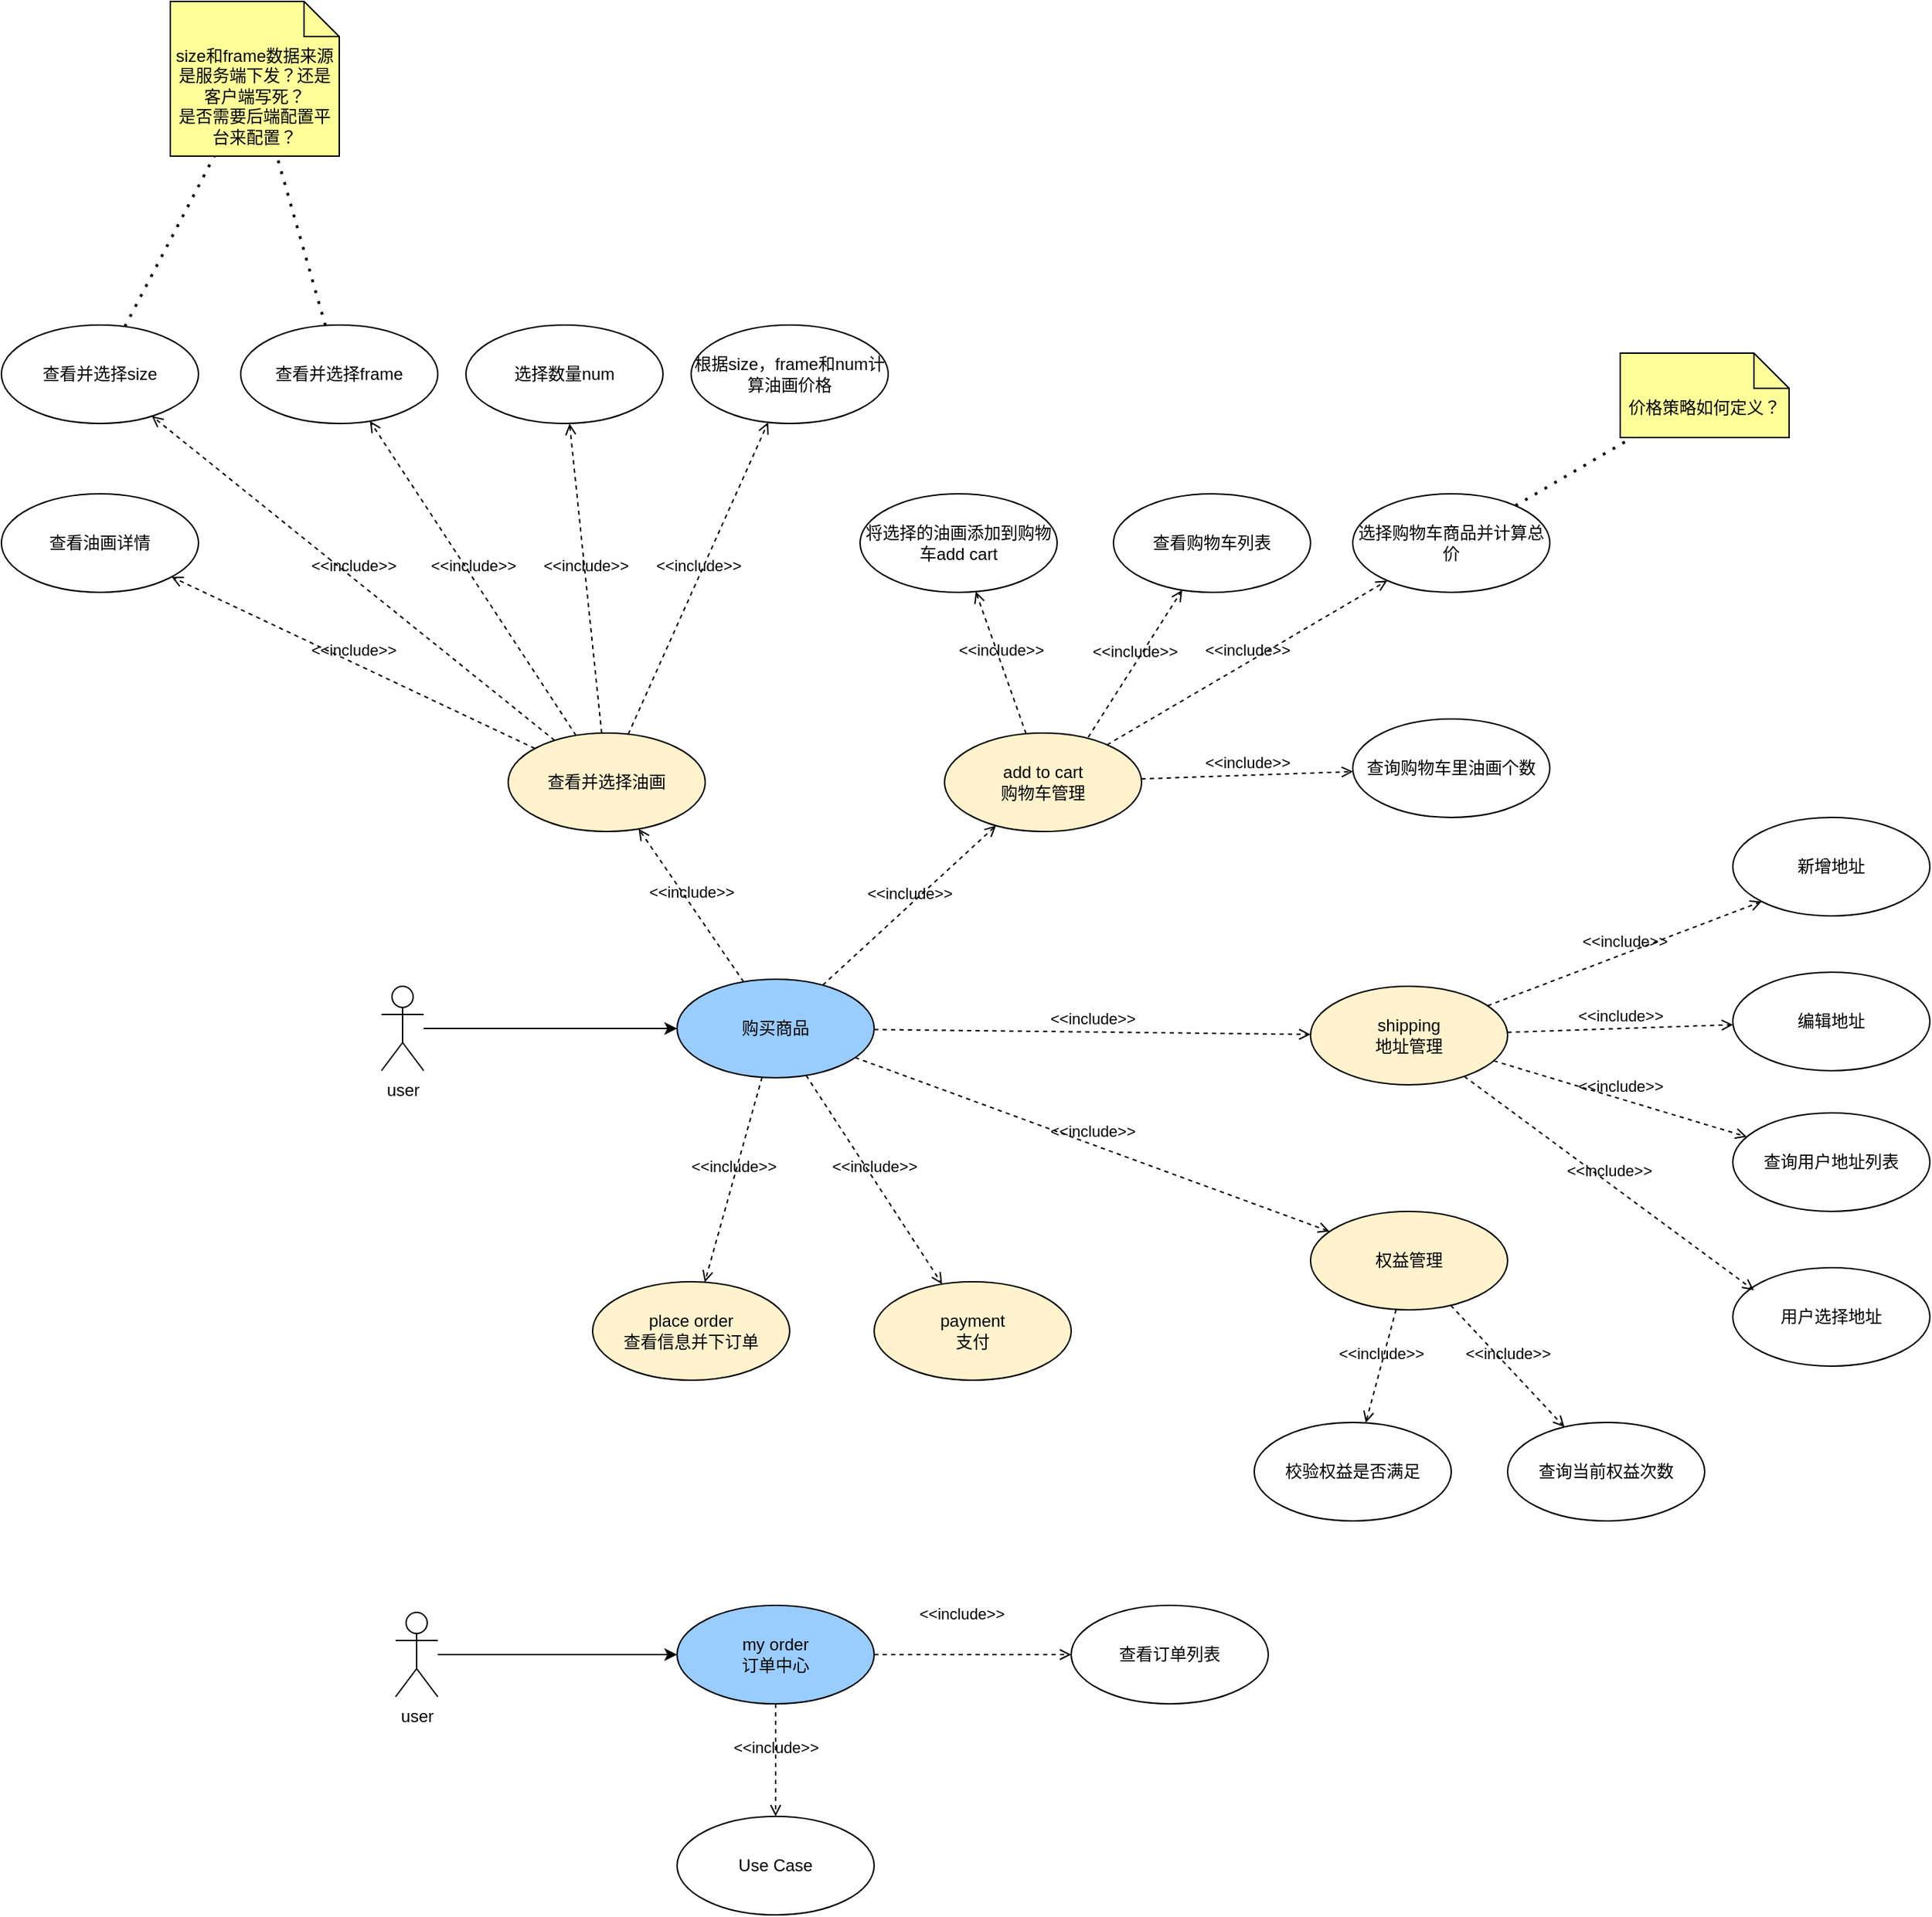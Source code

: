 <mxfile version="21.3.2" type="github">
  <diagram name="第 1 页" id="SmtNtoaHcrcVJSKYjc0B">
    <mxGraphModel dx="2501" dy="1933" grid="1" gridSize="10" guides="1" tooltips="1" connect="1" arrows="1" fold="1" page="1" pageScale="1" pageWidth="827" pageHeight="1169" math="0" shadow="0">
      <root>
        <mxCell id="0" />
        <mxCell id="1" parent="0" />
        <mxCell id="VZaIuahMytYnxe0hDQHc-55" style="edgeStyle=orthogonalEdgeStyle;rounded=0;orthogonalLoop=1;jettySize=auto;html=1;" parent="1" source="VZaIuahMytYnxe0hDQHc-1" target="VZaIuahMytYnxe0hDQHc-2" edge="1">
          <mxGeometry relative="1" as="geometry" />
        </mxCell>
        <mxCell id="VZaIuahMytYnxe0hDQHc-1" value="user" style="shape=umlActor;verticalLabelPosition=bottom;verticalAlign=top;html=1;" parent="1" vertex="1">
          <mxGeometry x="-290" y="110" width="30" height="60" as="geometry" />
        </mxCell>
        <mxCell id="VZaIuahMytYnxe0hDQHc-2" value="购买商品" style="ellipse;whiteSpace=wrap;html=1;fillColor=#99CCFF;" parent="1" vertex="1">
          <mxGeometry x="-80" y="105" width="140" height="70" as="geometry" />
        </mxCell>
        <mxCell id="VZaIuahMytYnxe0hDQHc-8" value="查看并选择油画" style="ellipse;whiteSpace=wrap;html=1;fillColor=#FFF2CC;" parent="1" vertex="1">
          <mxGeometry x="-200" y="-70" width="140" height="70" as="geometry" />
        </mxCell>
        <mxCell id="VZaIuahMytYnxe0hDQHc-9" value="add to cart&lt;br&gt;购物车管理" style="ellipse;whiteSpace=wrap;html=1;fillColor=#FFF2CC;" parent="1" vertex="1">
          <mxGeometry x="110" y="-70" width="140" height="70" as="geometry" />
        </mxCell>
        <mxCell id="VZaIuahMytYnxe0hDQHc-10" value="shipping&lt;br&gt;地址管理" style="ellipse;whiteSpace=wrap;html=1;fillColor=#FFF2CC;" parent="1" vertex="1">
          <mxGeometry x="370" y="110" width="140" height="70" as="geometry" />
        </mxCell>
        <mxCell id="VZaIuahMytYnxe0hDQHc-11" value="&amp;lt;&amp;lt;include&amp;gt;&amp;gt;" style="html=1;verticalAlign=bottom;labelBackgroundColor=none;endArrow=open;endFill=0;dashed=1;rounded=0;" parent="1" source="VZaIuahMytYnxe0hDQHc-2" target="VZaIuahMytYnxe0hDQHc-8" edge="1">
          <mxGeometry width="160" relative="1" as="geometry">
            <mxPoint x="180" y="30" as="sourcePoint" />
            <mxPoint x="340" y="30" as="targetPoint" />
          </mxGeometry>
        </mxCell>
        <mxCell id="VZaIuahMytYnxe0hDQHc-12" value="&amp;lt;&amp;lt;include&amp;gt;&amp;gt;" style="html=1;verticalAlign=bottom;labelBackgroundColor=none;endArrow=open;endFill=0;dashed=1;rounded=0;" parent="1" source="VZaIuahMytYnxe0hDQHc-2" target="VZaIuahMytYnxe0hDQHc-9" edge="1">
          <mxGeometry width="160" relative="1" as="geometry">
            <mxPoint x="90" y="270" as="sourcePoint" />
            <mxPoint x="250" y="270" as="targetPoint" />
          </mxGeometry>
        </mxCell>
        <mxCell id="VZaIuahMytYnxe0hDQHc-13" value="&amp;lt;&amp;lt;include&amp;gt;&amp;gt;" style="html=1;verticalAlign=bottom;labelBackgroundColor=none;endArrow=open;endFill=0;dashed=1;rounded=0;" parent="1" source="VZaIuahMytYnxe0hDQHc-2" target="VZaIuahMytYnxe0hDQHc-10" edge="1">
          <mxGeometry width="160" relative="1" as="geometry">
            <mxPoint x="-60" y="320" as="sourcePoint" />
            <mxPoint x="100" y="320" as="targetPoint" />
          </mxGeometry>
        </mxCell>
        <mxCell id="VZaIuahMytYnxe0hDQHc-14" value="place order&lt;br&gt;查看信息并下订单" style="ellipse;whiteSpace=wrap;html=1;fillColor=#FFF2CC;" parent="1" vertex="1">
          <mxGeometry x="-140" y="320" width="140" height="70" as="geometry" />
        </mxCell>
        <mxCell id="VZaIuahMytYnxe0hDQHc-15" value="&amp;lt;&amp;lt;include&amp;gt;&amp;gt;" style="html=1;verticalAlign=bottom;labelBackgroundColor=none;endArrow=open;endFill=0;dashed=1;rounded=0;" parent="1" source="VZaIuahMytYnxe0hDQHc-2" target="VZaIuahMytYnxe0hDQHc-14" edge="1">
          <mxGeometry width="160" relative="1" as="geometry">
            <mxPoint x="-110" y="220" as="sourcePoint" />
            <mxPoint x="50" y="220" as="targetPoint" />
          </mxGeometry>
        </mxCell>
        <mxCell id="VZaIuahMytYnxe0hDQHc-16" value="权益管理" style="ellipse;whiteSpace=wrap;html=1;fillColor=#FFF2CC;" parent="1" vertex="1">
          <mxGeometry x="370" y="270" width="140" height="70" as="geometry" />
        </mxCell>
        <mxCell id="VZaIuahMytYnxe0hDQHc-17" value="&amp;lt;&amp;lt;include&amp;gt;&amp;gt;" style="html=1;verticalAlign=bottom;labelBackgroundColor=none;endArrow=open;endFill=0;dashed=1;rounded=0;" parent="1" source="VZaIuahMytYnxe0hDQHc-2" target="VZaIuahMytYnxe0hDQHc-16" edge="1">
          <mxGeometry width="160" relative="1" as="geometry">
            <mxPoint x="-190" y="240" as="sourcePoint" />
            <mxPoint x="-30" y="240" as="targetPoint" />
          </mxGeometry>
        </mxCell>
        <mxCell id="VZaIuahMytYnxe0hDQHc-18" value="查看油画详情" style="ellipse;whiteSpace=wrap;html=1;" parent="1" vertex="1">
          <mxGeometry x="-560" y="-240" width="140" height="70" as="geometry" />
        </mxCell>
        <mxCell id="VZaIuahMytYnxe0hDQHc-19" value="payment&lt;br&gt;支付" style="ellipse;whiteSpace=wrap;html=1;fillColor=#FFF2CC;" parent="1" vertex="1">
          <mxGeometry x="60" y="320" width="140" height="70" as="geometry" />
        </mxCell>
        <mxCell id="VZaIuahMytYnxe0hDQHc-20" value="&amp;lt;&amp;lt;include&amp;gt;&amp;gt;" style="html=1;verticalAlign=bottom;labelBackgroundColor=none;endArrow=open;endFill=0;dashed=1;rounded=0;" parent="1" source="VZaIuahMytYnxe0hDQHc-2" target="VZaIuahMytYnxe0hDQHc-19" edge="1">
          <mxGeometry width="160" relative="1" as="geometry">
            <mxPoint x="-170" y="230" as="sourcePoint" />
            <mxPoint x="-10" y="230" as="targetPoint" />
          </mxGeometry>
        </mxCell>
        <mxCell id="VZaIuahMytYnxe0hDQHc-21" value="&amp;lt;&amp;lt;include&amp;gt;&amp;gt;" style="html=1;verticalAlign=bottom;labelBackgroundColor=none;endArrow=open;endFill=0;dashed=1;rounded=0;" parent="1" source="VZaIuahMytYnxe0hDQHc-8" target="VZaIuahMytYnxe0hDQHc-18" edge="1">
          <mxGeometry width="160" relative="1" as="geometry">
            <mxPoint x="-100" y="-160" as="sourcePoint" />
            <mxPoint x="60" y="-160" as="targetPoint" />
          </mxGeometry>
        </mxCell>
        <mxCell id="VZaIuahMytYnxe0hDQHc-22" value="查看并选择frame" style="ellipse;whiteSpace=wrap;html=1;" parent="1" vertex="1">
          <mxGeometry x="-390" y="-360" width="140" height="70" as="geometry" />
        </mxCell>
        <mxCell id="VZaIuahMytYnxe0hDQHc-23" value="查看并选择size" style="ellipse;whiteSpace=wrap;html=1;" parent="1" vertex="1">
          <mxGeometry x="-560" y="-360" width="140" height="70" as="geometry" />
        </mxCell>
        <mxCell id="VZaIuahMytYnxe0hDQHc-24" value="&amp;lt;&amp;lt;include&amp;gt;&amp;gt;" style="html=1;verticalAlign=bottom;labelBackgroundColor=none;endArrow=open;endFill=0;dashed=1;rounded=0;" parent="1" source="VZaIuahMytYnxe0hDQHc-8" target="VZaIuahMytYnxe0hDQHc-23" edge="1">
          <mxGeometry width="160" relative="1" as="geometry">
            <mxPoint x="40" y="-100" as="sourcePoint" />
            <mxPoint x="200" y="-100" as="targetPoint" />
          </mxGeometry>
        </mxCell>
        <mxCell id="VZaIuahMytYnxe0hDQHc-25" value="&amp;lt;&amp;lt;include&amp;gt;&amp;gt;" style="html=1;verticalAlign=bottom;labelBackgroundColor=none;endArrow=open;endFill=0;dashed=1;rounded=0;" parent="1" source="VZaIuahMytYnxe0hDQHc-8" target="VZaIuahMytYnxe0hDQHc-22" edge="1">
          <mxGeometry width="160" relative="1" as="geometry">
            <mxPoint x="130" y="-110" as="sourcePoint" />
            <mxPoint x="290" y="-110" as="targetPoint" />
          </mxGeometry>
        </mxCell>
        <mxCell id="VZaIuahMytYnxe0hDQHc-26" value="&amp;lt;&amp;lt;include&amp;gt;&amp;gt;" style="html=1;verticalAlign=bottom;labelBackgroundColor=none;endArrow=open;endFill=0;dashed=1;rounded=0;" parent="1" source="VZaIuahMytYnxe0hDQHc-8" target="VZaIuahMytYnxe0hDQHc-27" edge="1">
          <mxGeometry width="160" relative="1" as="geometry">
            <mxPoint x="130" y="-120" as="sourcePoint" />
            <mxPoint x="60" y="-100" as="targetPoint" />
          </mxGeometry>
        </mxCell>
        <mxCell id="VZaIuahMytYnxe0hDQHc-27" value="选择数量num" style="ellipse;whiteSpace=wrap;html=1;" parent="1" vertex="1">
          <mxGeometry x="-230" y="-360" width="140" height="70" as="geometry" />
        </mxCell>
        <mxCell id="VZaIuahMytYnxe0hDQHc-28" value="根据size，frame和num计算油画价格" style="ellipse;whiteSpace=wrap;html=1;" parent="1" vertex="1">
          <mxGeometry x="-70" y="-360" width="140" height="70" as="geometry" />
        </mxCell>
        <mxCell id="VZaIuahMytYnxe0hDQHc-29" value="&amp;lt;&amp;lt;include&amp;gt;&amp;gt;" style="html=1;verticalAlign=bottom;labelBackgroundColor=none;endArrow=open;endFill=0;dashed=1;rounded=0;" parent="1" source="VZaIuahMytYnxe0hDQHc-8" target="VZaIuahMytYnxe0hDQHc-28" edge="1">
          <mxGeometry width="160" relative="1" as="geometry">
            <mxPoint x="60" y="-80" as="sourcePoint" />
            <mxPoint x="220" y="-80" as="targetPoint" />
          </mxGeometry>
        </mxCell>
        <mxCell id="VZaIuahMytYnxe0hDQHc-30" value="将选择的油画添加到购物车add cart" style="ellipse;whiteSpace=wrap;html=1;" parent="1" vertex="1">
          <mxGeometry x="50" y="-240" width="140" height="70" as="geometry" />
        </mxCell>
        <mxCell id="VZaIuahMytYnxe0hDQHc-31" value="&amp;lt;&amp;lt;include&amp;gt;&amp;gt;" style="html=1;verticalAlign=bottom;labelBackgroundColor=none;endArrow=open;endFill=0;dashed=1;rounded=0;" parent="1" source="VZaIuahMytYnxe0hDQHc-9" target="VZaIuahMytYnxe0hDQHc-30" edge="1">
          <mxGeometry width="160" relative="1" as="geometry">
            <mxPoint x="240" y="-80" as="sourcePoint" />
            <mxPoint x="400" y="-80" as="targetPoint" />
          </mxGeometry>
        </mxCell>
        <mxCell id="VZaIuahMytYnxe0hDQHc-32" value="查看购物车列表" style="ellipse;whiteSpace=wrap;html=1;" parent="1" vertex="1">
          <mxGeometry x="230" y="-240" width="140" height="70" as="geometry" />
        </mxCell>
        <mxCell id="VZaIuahMytYnxe0hDQHc-33" value="&amp;lt;&amp;lt;include&amp;gt;&amp;gt;" style="html=1;verticalAlign=bottom;labelBackgroundColor=none;endArrow=open;endFill=0;dashed=1;rounded=0;exitX=0.729;exitY=0.043;exitDx=0;exitDy=0;exitPerimeter=0;" parent="1" source="VZaIuahMytYnxe0hDQHc-9" target="VZaIuahMytYnxe0hDQHc-32" edge="1">
          <mxGeometry width="160" relative="1" as="geometry">
            <mxPoint x="220" y="-80" as="sourcePoint" />
            <mxPoint x="380" y="-80" as="targetPoint" />
          </mxGeometry>
        </mxCell>
        <mxCell id="VZaIuahMytYnxe0hDQHc-34" value="查询当前权益次数" style="ellipse;whiteSpace=wrap;html=1;" parent="1" vertex="1">
          <mxGeometry x="510" y="420" width="140" height="70" as="geometry" />
        </mxCell>
        <mxCell id="VZaIuahMytYnxe0hDQHc-35" value="&amp;lt;&amp;lt;include&amp;gt;&amp;gt;" style="html=1;verticalAlign=bottom;labelBackgroundColor=none;endArrow=open;endFill=0;dashed=1;rounded=0;" parent="1" source="VZaIuahMytYnxe0hDQHc-16" target="VZaIuahMytYnxe0hDQHc-34" edge="1">
          <mxGeometry width="160" relative="1" as="geometry">
            <mxPoint x="280" y="250" as="sourcePoint" />
            <mxPoint x="440" y="250" as="targetPoint" />
          </mxGeometry>
        </mxCell>
        <mxCell id="VZaIuahMytYnxe0hDQHc-36" value="校验权益是否满足" style="ellipse;whiteSpace=wrap;html=1;" parent="1" vertex="1">
          <mxGeometry x="330" y="420" width="140" height="70" as="geometry" />
        </mxCell>
        <mxCell id="VZaIuahMytYnxe0hDQHc-37" value="&amp;lt;&amp;lt;include&amp;gt;&amp;gt;" style="html=1;verticalAlign=bottom;labelBackgroundColor=none;endArrow=open;endFill=0;dashed=1;rounded=0;" parent="1" source="VZaIuahMytYnxe0hDQHc-16" target="VZaIuahMytYnxe0hDQHc-36" edge="1">
          <mxGeometry width="160" relative="1" as="geometry">
            <mxPoint x="120" y="460" as="sourcePoint" />
            <mxPoint x="280" y="460" as="targetPoint" />
          </mxGeometry>
        </mxCell>
        <mxCell id="VZaIuahMytYnxe0hDQHc-38" value="选择购物车商品并计算总价" style="ellipse;whiteSpace=wrap;html=1;" parent="1" vertex="1">
          <mxGeometry x="400" y="-240" width="140" height="70" as="geometry" />
        </mxCell>
        <mxCell id="VZaIuahMytYnxe0hDQHc-39" value="&amp;lt;&amp;lt;include&amp;gt;&amp;gt;" style="html=1;verticalAlign=bottom;labelBackgroundColor=none;endArrow=open;endFill=0;dashed=1;rounded=0;" parent="1" source="VZaIuahMytYnxe0hDQHc-9" target="VZaIuahMytYnxe0hDQHc-38" edge="1">
          <mxGeometry width="160" relative="1" as="geometry">
            <mxPoint x="430" y="-160" as="sourcePoint" />
            <mxPoint x="590" y="-160" as="targetPoint" />
          </mxGeometry>
        </mxCell>
        <mxCell id="VZaIuahMytYnxe0hDQHc-40" value="查询购物车里油画个数" style="ellipse;whiteSpace=wrap;html=1;" parent="1" vertex="1">
          <mxGeometry x="400" y="-80" width="140" height="70" as="geometry" />
        </mxCell>
        <mxCell id="VZaIuahMytYnxe0hDQHc-41" value="&amp;lt;&amp;lt;include&amp;gt;&amp;gt;" style="html=1;verticalAlign=bottom;labelBackgroundColor=none;endArrow=open;endFill=0;dashed=1;rounded=0;" parent="1" source="VZaIuahMytYnxe0hDQHc-9" target="VZaIuahMytYnxe0hDQHc-40" edge="1">
          <mxGeometry width="160" relative="1" as="geometry">
            <mxPoint x="750" y="-70" as="sourcePoint" />
            <mxPoint x="910" y="-70" as="targetPoint" />
          </mxGeometry>
        </mxCell>
        <mxCell id="VZaIuahMytYnxe0hDQHc-42" value="新增地址" style="ellipse;whiteSpace=wrap;html=1;" parent="1" vertex="1">
          <mxGeometry x="670" y="-10" width="140" height="70" as="geometry" />
        </mxCell>
        <mxCell id="VZaIuahMytYnxe0hDQHc-43" value="编辑地址" style="ellipse;whiteSpace=wrap;html=1;" parent="1" vertex="1">
          <mxGeometry x="670" y="100" width="140" height="70" as="geometry" />
        </mxCell>
        <mxCell id="VZaIuahMytYnxe0hDQHc-44" value="查询用户地址列表" style="ellipse;whiteSpace=wrap;html=1;" parent="1" vertex="1">
          <mxGeometry x="670" y="200" width="140" height="70" as="geometry" />
        </mxCell>
        <mxCell id="VZaIuahMytYnxe0hDQHc-45" value="用户选择地址" style="ellipse;whiteSpace=wrap;html=1;" parent="1" vertex="1">
          <mxGeometry x="670" y="310" width="140" height="70" as="geometry" />
        </mxCell>
        <mxCell id="VZaIuahMytYnxe0hDQHc-46" value="&amp;lt;&amp;lt;include&amp;gt;&amp;gt;" style="html=1;verticalAlign=bottom;labelBackgroundColor=none;endArrow=open;endFill=0;dashed=1;rounded=0;entryX=0;entryY=1;entryDx=0;entryDy=0;" parent="1" source="VZaIuahMytYnxe0hDQHc-10" target="VZaIuahMytYnxe0hDQHc-42" edge="1">
          <mxGeometry width="160" relative="1" as="geometry">
            <mxPoint x="540" y="10" as="sourcePoint" />
            <mxPoint x="700" y="10" as="targetPoint" />
          </mxGeometry>
        </mxCell>
        <mxCell id="VZaIuahMytYnxe0hDQHc-47" value="&amp;lt;&amp;lt;include&amp;gt;&amp;gt;" style="html=1;verticalAlign=bottom;labelBackgroundColor=none;endArrow=open;endFill=0;dashed=1;rounded=0;" parent="1" source="VZaIuahMytYnxe0hDQHc-10" target="VZaIuahMytYnxe0hDQHc-43" edge="1">
          <mxGeometry width="160" relative="1" as="geometry">
            <mxPoint x="500" y="220" as="sourcePoint" />
            <mxPoint x="660" y="220" as="targetPoint" />
          </mxGeometry>
        </mxCell>
        <mxCell id="VZaIuahMytYnxe0hDQHc-48" value="&amp;lt;&amp;lt;include&amp;gt;&amp;gt;" style="html=1;verticalAlign=bottom;labelBackgroundColor=none;endArrow=open;endFill=0;dashed=1;rounded=0;" parent="1" source="VZaIuahMytYnxe0hDQHc-10" target="VZaIuahMytYnxe0hDQHc-44" edge="1">
          <mxGeometry width="160" relative="1" as="geometry">
            <mxPoint x="510" y="220" as="sourcePoint" />
            <mxPoint x="670" y="220" as="targetPoint" />
          </mxGeometry>
        </mxCell>
        <mxCell id="VZaIuahMytYnxe0hDQHc-49" value="&amp;lt;&amp;lt;include&amp;gt;&amp;gt;" style="html=1;verticalAlign=bottom;labelBackgroundColor=none;endArrow=open;endFill=0;dashed=1;rounded=0;entryX=0.107;entryY=0.229;entryDx=0;entryDy=0;entryPerimeter=0;" parent="1" source="VZaIuahMytYnxe0hDQHc-10" target="VZaIuahMytYnxe0hDQHc-45" edge="1">
          <mxGeometry width="160" relative="1" as="geometry">
            <mxPoint x="460" y="240" as="sourcePoint" />
            <mxPoint x="620" y="260" as="targetPoint" />
          </mxGeometry>
        </mxCell>
        <mxCell id="VZaIuahMytYnxe0hDQHc-56" style="edgeStyle=orthogonalEdgeStyle;rounded=0;orthogonalLoop=1;jettySize=auto;html=1;" parent="1" source="VZaIuahMytYnxe0hDQHc-50" target="VZaIuahMytYnxe0hDQHc-52" edge="1">
          <mxGeometry relative="1" as="geometry" />
        </mxCell>
        <mxCell id="VZaIuahMytYnxe0hDQHc-50" value="user" style="shape=umlActor;verticalLabelPosition=bottom;verticalAlign=top;html=1;" parent="1" vertex="1">
          <mxGeometry x="-280" y="555" width="30" height="60" as="geometry" />
        </mxCell>
        <mxCell id="VZaIuahMytYnxe0hDQHc-52" value="my order&lt;br&gt;订单中心" style="ellipse;whiteSpace=wrap;html=1;fillColor=#99CCFF;" parent="1" vertex="1">
          <mxGeometry x="-80" y="550" width="140" height="70" as="geometry" />
        </mxCell>
        <mxCell id="VZaIuahMytYnxe0hDQHc-57" value="查看订单列表" style="ellipse;whiteSpace=wrap;html=1;" parent="1" vertex="1">
          <mxGeometry x="200" y="550" width="140" height="70" as="geometry" />
        </mxCell>
        <mxCell id="VZaIuahMytYnxe0hDQHc-58" value="Use Case" style="ellipse;whiteSpace=wrap;html=1;" parent="1" vertex="1">
          <mxGeometry x="-80" y="700" width="140" height="70" as="geometry" />
        </mxCell>
        <mxCell id="VZaIuahMytYnxe0hDQHc-59" value="&amp;lt;&amp;lt;include&amp;gt;&amp;gt;" style="html=1;verticalAlign=bottom;labelBackgroundColor=none;endArrow=open;endFill=0;dashed=1;rounded=0;" parent="1" source="VZaIuahMytYnxe0hDQHc-52" target="VZaIuahMytYnxe0hDQHc-57" edge="1">
          <mxGeometry x="-0.125" y="20" width="160" relative="1" as="geometry">
            <mxPoint x="-50" y="570" as="sourcePoint" />
            <mxPoint x="110" y="570" as="targetPoint" />
            <mxPoint as="offset" />
          </mxGeometry>
        </mxCell>
        <mxCell id="VZaIuahMytYnxe0hDQHc-61" value="&amp;lt;&amp;lt;include&amp;gt;&amp;gt;" style="html=1;verticalAlign=bottom;labelBackgroundColor=none;endArrow=open;endFill=0;dashed=1;rounded=0;" parent="1" source="VZaIuahMytYnxe0hDQHc-52" target="VZaIuahMytYnxe0hDQHc-58" edge="1">
          <mxGeometry width="160" relative="1" as="geometry">
            <mxPoint x="40" y="660" as="sourcePoint" />
            <mxPoint x="200" y="660" as="targetPoint" />
          </mxGeometry>
        </mxCell>
        <mxCell id="VZaIuahMytYnxe0hDQHc-62" value="价格策略如何定义？" style="shape=note2;boundedLbl=1;whiteSpace=wrap;html=1;size=25;verticalAlign=top;align=center;fillColor=#FFFF99;" parent="1" vertex="1">
          <mxGeometry x="590" y="-340" width="120" height="60" as="geometry" />
        </mxCell>
        <mxCell id="VZaIuahMytYnxe0hDQHc-64" value="" style="endArrow=none;dashed=1;html=1;dashPattern=1 3;strokeWidth=2;rounded=0;" parent="1" source="VZaIuahMytYnxe0hDQHc-38" target="VZaIuahMytYnxe0hDQHc-62" edge="1">
          <mxGeometry width="50" height="50" relative="1" as="geometry">
            <mxPoint x="530" y="-230" as="sourcePoint" />
            <mxPoint x="580" y="-280" as="targetPoint" />
          </mxGeometry>
        </mxCell>
        <mxCell id="VZaIuahMytYnxe0hDQHc-65" value="size和frame数据来源是服务端下发？还是客户端写死？&lt;br&gt;是否需要后端配置平台来配置？" style="shape=note2;boundedLbl=1;whiteSpace=wrap;html=1;size=25;verticalAlign=top;align=center;fillColor=#FFFF99;" parent="1" vertex="1">
          <mxGeometry x="-440" y="-590" width="120" height="110" as="geometry" />
        </mxCell>
        <mxCell id="VZaIuahMytYnxe0hDQHc-66" value="" style="endArrow=none;dashed=1;html=1;dashPattern=1 3;strokeWidth=2;rounded=0;" parent="1" source="VZaIuahMytYnxe0hDQHc-22" target="VZaIuahMytYnxe0hDQHc-65" edge="1">
          <mxGeometry width="50" height="50" relative="1" as="geometry">
            <mxPoint x="-430" y="-380" as="sourcePoint" />
            <mxPoint x="-380" y="-430" as="targetPoint" />
          </mxGeometry>
        </mxCell>
        <mxCell id="pvmTWPRrh8DY9wcVOX-z-1" value="" style="endArrow=none;dashed=1;html=1;dashPattern=1 3;strokeWidth=2;rounded=0;" edge="1" parent="1" source="VZaIuahMytYnxe0hDQHc-23" target="VZaIuahMytYnxe0hDQHc-65">
          <mxGeometry width="50" height="50" relative="1" as="geometry">
            <mxPoint x="-470" y="-370" as="sourcePoint" />
            <mxPoint x="-420" y="-420" as="targetPoint" />
          </mxGeometry>
        </mxCell>
      </root>
    </mxGraphModel>
  </diagram>
</mxfile>
